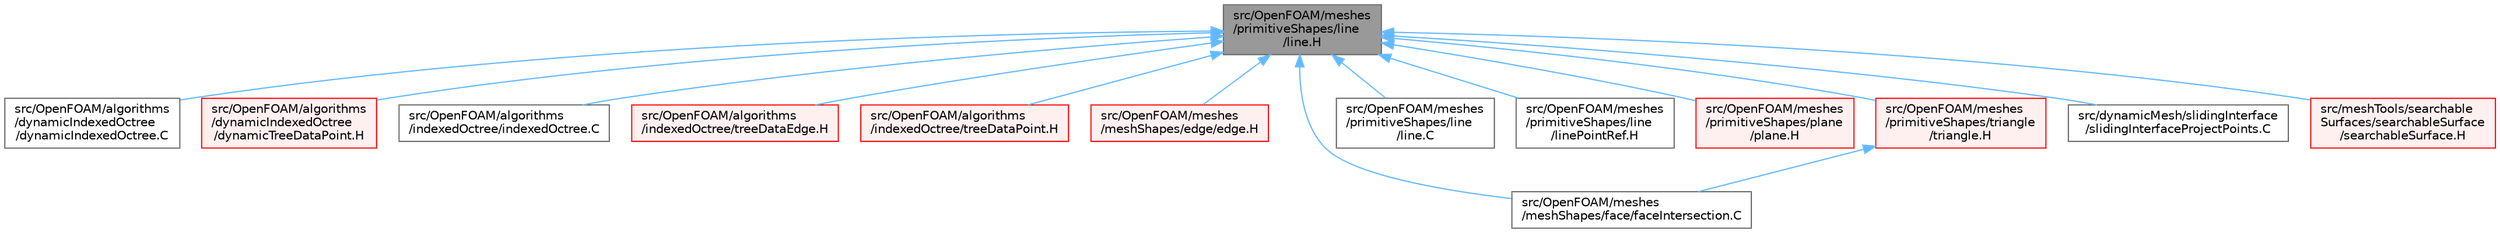 digraph "src/OpenFOAM/meshes/primitiveShapes/line/line.H"
{
 // LATEX_PDF_SIZE
  bgcolor="transparent";
  edge [fontname=Helvetica,fontsize=10,labelfontname=Helvetica,labelfontsize=10];
  node [fontname=Helvetica,fontsize=10,shape=box,height=0.2,width=0.4];
  Node1 [id="Node000001",label="src/OpenFOAM/meshes\l/primitiveShapes/line\l/line.H",height=0.2,width=0.4,color="gray40", fillcolor="grey60", style="filled", fontcolor="black",tooltip=" "];
  Node1 -> Node2 [id="edge1_Node000001_Node000002",dir="back",color="steelblue1",style="solid",tooltip=" "];
  Node2 [id="Node000002",label="src/OpenFOAM/algorithms\l/dynamicIndexedOctree\l/dynamicIndexedOctree.C",height=0.2,width=0.4,color="grey40", fillcolor="white", style="filled",URL="$dynamicIndexedOctree_8C.html",tooltip=" "];
  Node1 -> Node3 [id="edge2_Node000001_Node000003",dir="back",color="steelblue1",style="solid",tooltip=" "];
  Node3 [id="Node000003",label="src/OpenFOAM/algorithms\l/dynamicIndexedOctree\l/dynamicTreeDataPoint.H",height=0.2,width=0.4,color="red", fillcolor="#FFF0F0", style="filled",URL="$dynamicTreeDataPoint_8H.html",tooltip=" "];
  Node1 -> Node20 [id="edge3_Node000001_Node000020",dir="back",color="steelblue1",style="solid",tooltip=" "];
  Node20 [id="Node000020",label="src/OpenFOAM/algorithms\l/indexedOctree/indexedOctree.C",height=0.2,width=0.4,color="grey40", fillcolor="white", style="filled",URL="$indexedOctree_8C.html",tooltip=" "];
  Node1 -> Node21 [id="edge4_Node000001_Node000021",dir="back",color="steelblue1",style="solid",tooltip=" "];
  Node21 [id="Node000021",label="src/OpenFOAM/algorithms\l/indexedOctree/treeDataEdge.H",height=0.2,width=0.4,color="red", fillcolor="#FFF0F0", style="filled",URL="$treeDataEdge_8H.html",tooltip=" "];
  Node1 -> Node95 [id="edge5_Node000001_Node000095",dir="back",color="steelblue1",style="solid",tooltip=" "];
  Node95 [id="Node000095",label="src/OpenFOAM/algorithms\l/indexedOctree/treeDataPoint.H",height=0.2,width=0.4,color="red", fillcolor="#FFF0F0", style="filled",URL="$treeDataPoint_8H.html",tooltip=" "];
  Node1 -> Node101 [id="edge6_Node000001_Node000101",dir="back",color="steelblue1",style="solid",tooltip=" "];
  Node101 [id="Node000101",label="src/OpenFOAM/meshes\l/meshShapes/edge/edge.H",height=0.2,width=0.4,color="red", fillcolor="#FFF0F0", style="filled",URL="$edge_8H.html",tooltip=" "];
  Node1 -> Node3956 [id="edge7_Node000001_Node003956",dir="back",color="steelblue1",style="solid",tooltip=" "];
  Node3956 [id="Node003956",label="src/OpenFOAM/meshes\l/meshShapes/face/faceIntersection.C",height=0.2,width=0.4,color="grey40", fillcolor="white", style="filled",URL="$faceIntersection_8C.html",tooltip=" "];
  Node1 -> Node5201 [id="edge8_Node000001_Node005201",dir="back",color="steelblue1",style="solid",tooltip=" "];
  Node5201 [id="Node005201",label="src/OpenFOAM/meshes\l/primitiveShapes/line\l/line.C",height=0.2,width=0.4,color="grey40", fillcolor="white", style="filled",URL="$line_8C.html",tooltip=" "];
  Node1 -> Node5202 [id="edge9_Node000001_Node005202",dir="back",color="steelblue1",style="solid",tooltip=" "];
  Node5202 [id="Node005202",label="src/OpenFOAM/meshes\l/primitiveShapes/line\l/linePointRef.H",height=0.2,width=0.4,color="grey40", fillcolor="white", style="filled",URL="$linePointRef_8H.html",tooltip=" "];
  Node1 -> Node5203 [id="edge10_Node000001_Node005203",dir="back",color="steelblue1",style="solid",tooltip=" "];
  Node5203 [id="Node005203",label="src/OpenFOAM/meshes\l/primitiveShapes/plane\l/plane.H",height=0.2,width=0.4,color="red", fillcolor="#FFF0F0", style="filled",URL="$plane_8H.html",tooltip=" "];
  Node1 -> Node4109 [id="edge11_Node000001_Node004109",dir="back",color="steelblue1",style="solid",tooltip=" "];
  Node4109 [id="Node004109",label="src/OpenFOAM/meshes\l/primitiveShapes/triangle\l/triangle.H",height=0.2,width=0.4,color="red", fillcolor="#FFF0F0", style="filled",URL="$triangle_8H.html",tooltip=" "];
  Node4109 -> Node3956 [id="edge12_Node004109_Node003956",dir="back",color="steelblue1",style="solid",tooltip=" "];
  Node1 -> Node1338 [id="edge13_Node000001_Node001338",dir="back",color="steelblue1",style="solid",tooltip=" "];
  Node1338 [id="Node001338",label="src/dynamicMesh/slidingInterface\l/slidingInterfaceProjectPoints.C",height=0.2,width=0.4,color="grey40", fillcolor="white", style="filled",URL="$slidingInterfaceProjectPoints_8C.html",tooltip=" "];
  Node1 -> Node4295 [id="edge14_Node000001_Node004295",dir="back",color="steelblue1",style="solid",tooltip=" "];
  Node4295 [id="Node004295",label="src/meshTools/searchable\lSurfaces/searchableSurface\l/searchableSurface.H",height=0.2,width=0.4,color="red", fillcolor="#FFF0F0", style="filled",URL="$searchableSurface_8H.html",tooltip=" "];
}
